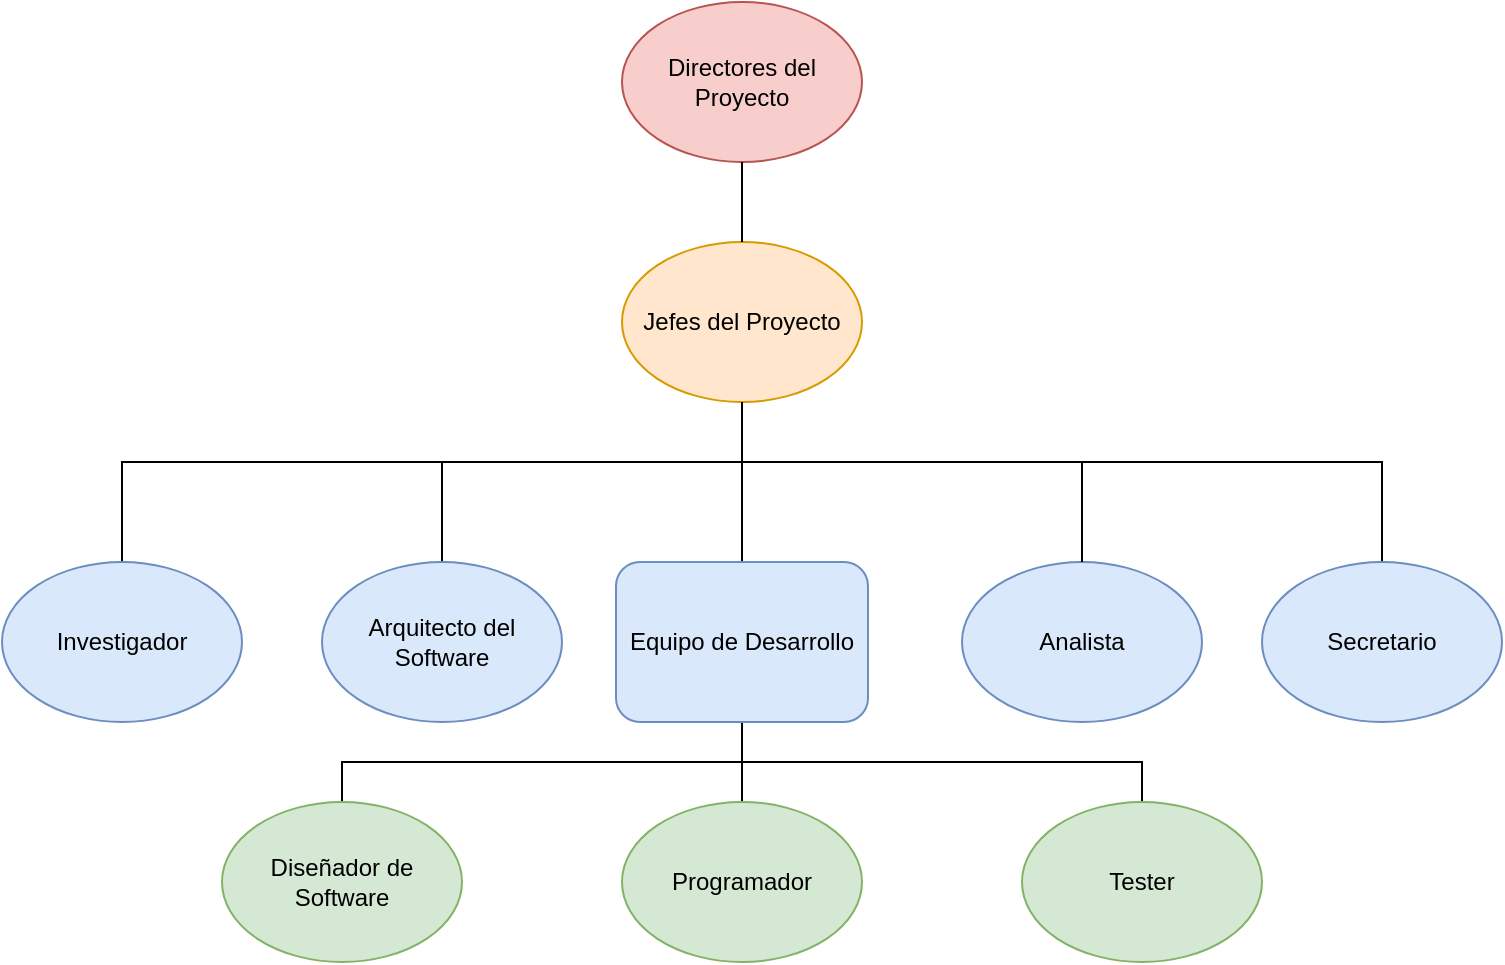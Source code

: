 <mxfile version="20.3.0" type="device"><diagram id="s0th9L0oTH5mLegfvHwc" name="Página-1"><mxGraphModel dx="1038" dy="641" grid="1" gridSize="10" guides="1" tooltips="1" connect="1" arrows="1" fold="1" page="1" pageScale="1" pageWidth="827" pageHeight="1169" math="0" shadow="0"><root><mxCell id="0"/><mxCell id="1" parent="0"/><mxCell id="346psJe7wEPGxnnaMJZq-1" value="Directores del Proyecto" style="ellipse;whiteSpace=wrap;html=1;fillColor=#f8cecc;strokeColor=#b85450;" parent="1" vertex="1"><mxGeometry x="360" y="160" width="120" height="80" as="geometry"/></mxCell><mxCell id="CfZ00fh8dc34LNZrsFfU-4" style="edgeStyle=orthogonalEdgeStyle;rounded=0;orthogonalLoop=1;jettySize=auto;html=1;endArrow=none;endFill=0;" edge="1" parent="1" source="346psJe7wEPGxnnaMJZq-2" target="346psJe7wEPGxnnaMJZq-16"><mxGeometry relative="1" as="geometry"/></mxCell><mxCell id="CfZ00fh8dc34LNZrsFfU-5" style="edgeStyle=orthogonalEdgeStyle;rounded=0;orthogonalLoop=1;jettySize=auto;html=1;endArrow=none;endFill=0;" edge="1" parent="1" source="346psJe7wEPGxnnaMJZq-2" target="346psJe7wEPGxnnaMJZq-3"><mxGeometry relative="1" as="geometry"><Array as="points"><mxPoint x="420" y="390"/><mxPoint x="270" y="390"/></Array></mxGeometry></mxCell><mxCell id="CfZ00fh8dc34LNZrsFfU-6" style="edgeStyle=orthogonalEdgeStyle;rounded=0;orthogonalLoop=1;jettySize=auto;html=1;endArrow=none;endFill=0;" edge="1" parent="1" source="346psJe7wEPGxnnaMJZq-2" target="346psJe7wEPGxnnaMJZq-9"><mxGeometry relative="1" as="geometry"><Array as="points"><mxPoint x="420" y="390"/><mxPoint x="110" y="390"/></Array></mxGeometry></mxCell><mxCell id="CfZ00fh8dc34LNZrsFfU-14" style="edgeStyle=orthogonalEdgeStyle;rounded=0;orthogonalLoop=1;jettySize=auto;html=1;endArrow=none;endFill=0;" edge="1" parent="1" source="346psJe7wEPGxnnaMJZq-2" target="346psJe7wEPGxnnaMJZq-8"><mxGeometry relative="1" as="geometry"><Array as="points"><mxPoint x="420" y="390"/><mxPoint x="740" y="390"/></Array></mxGeometry></mxCell><mxCell id="346psJe7wEPGxnnaMJZq-2" value="Jefes del Proyecto" style="ellipse;whiteSpace=wrap;html=1;fillColor=#ffe6cc;strokeColor=#d79b00;" parent="1" vertex="1"><mxGeometry x="360" y="280" width="120" height="80" as="geometry"/></mxCell><mxCell id="346psJe7wEPGxnnaMJZq-3" value="Arquitecto del Software" style="ellipse;whiteSpace=wrap;html=1;fillColor=#dae8fc;strokeColor=#6c8ebf;" parent="1" vertex="1"><mxGeometry x="210" y="440" width="120" height="80" as="geometry"/></mxCell><mxCell id="346psJe7wEPGxnnaMJZq-5" value="Analista" style="ellipse;whiteSpace=wrap;html=1;fillColor=#dae8fc;strokeColor=#6c8ebf;" parent="1" vertex="1"><mxGeometry x="530" y="440" width="120" height="80" as="geometry"/></mxCell><mxCell id="346psJe7wEPGxnnaMJZq-8" value="Secretario" style="ellipse;whiteSpace=wrap;html=1;fillColor=#dae8fc;strokeColor=#6c8ebf;" parent="1" vertex="1"><mxGeometry x="680" y="440" width="120" height="80" as="geometry"/></mxCell><mxCell id="346psJe7wEPGxnnaMJZq-9" value="Investigador" style="ellipse;whiteSpace=wrap;html=1;fillColor=#dae8fc;strokeColor=#6c8ebf;" parent="1" vertex="1"><mxGeometry x="50" y="440" width="120" height="80" as="geometry"/></mxCell><mxCell id="CfZ00fh8dc34LNZrsFfU-15" style="edgeStyle=orthogonalEdgeStyle;rounded=0;orthogonalLoop=1;jettySize=auto;html=1;endArrow=none;endFill=0;" edge="1" parent="1" source="346psJe7wEPGxnnaMJZq-16" target="346psJe7wEPGxnnaMJZq-26"><mxGeometry relative="1" as="geometry"><Array as="points"><mxPoint x="420" y="540"/><mxPoint x="620" y="540"/></Array></mxGeometry></mxCell><mxCell id="CfZ00fh8dc34LNZrsFfU-16" style="edgeStyle=orthogonalEdgeStyle;rounded=0;orthogonalLoop=1;jettySize=auto;html=1;endArrow=none;endFill=0;" edge="1" parent="1" source="346psJe7wEPGxnnaMJZq-16" target="346psJe7wEPGxnnaMJZq-24"><mxGeometry relative="1" as="geometry"><Array as="points"><mxPoint x="420" y="540"/><mxPoint x="220" y="540"/></Array></mxGeometry></mxCell><mxCell id="CfZ00fh8dc34LNZrsFfU-17" style="edgeStyle=orthogonalEdgeStyle;rounded=0;orthogonalLoop=1;jettySize=auto;html=1;endArrow=none;endFill=0;" edge="1" parent="1" source="346psJe7wEPGxnnaMJZq-16" target="346psJe7wEPGxnnaMJZq-25"><mxGeometry relative="1" as="geometry"/></mxCell><mxCell id="346psJe7wEPGxnnaMJZq-16" value="Equipo de Desarrollo" style="rounded=1;whiteSpace=wrap;html=1;fillColor=#dae8fc;strokeColor=#6c8ebf;" parent="1" vertex="1"><mxGeometry x="357" y="440" width="126" height="80" as="geometry"/></mxCell><mxCell id="346psJe7wEPGxnnaMJZq-24" value="Diseñador de Software" style="ellipse;whiteSpace=wrap;html=1;fillColor=#d5e8d4;strokeColor=#82b366;" parent="1" vertex="1"><mxGeometry x="160" y="560" width="120" height="80" as="geometry"/></mxCell><mxCell id="346psJe7wEPGxnnaMJZq-25" value="Programador" style="ellipse;whiteSpace=wrap;html=1;fillColor=#d5e8d4;strokeColor=#82b366;" parent="1" vertex="1"><mxGeometry x="360" y="560" width="120" height="80" as="geometry"/></mxCell><mxCell id="346psJe7wEPGxnnaMJZq-26" value="Tester" style="ellipse;whiteSpace=wrap;html=1;fillColor=#d5e8d4;strokeColor=#82b366;" parent="1" vertex="1"><mxGeometry x="560" y="560" width="120" height="80" as="geometry"/></mxCell><mxCell id="CfZ00fh8dc34LNZrsFfU-1" value="" style="endArrow=none;html=1;rounded=0;entryX=0.5;entryY=1;entryDx=0;entryDy=0;exitX=0.5;exitY=0;exitDx=0;exitDy=0;" edge="1" parent="1" source="346psJe7wEPGxnnaMJZq-2" target="346psJe7wEPGxnnaMJZq-1"><mxGeometry width="50" height="50" relative="1" as="geometry"><mxPoint x="390" y="360" as="sourcePoint"/><mxPoint x="440" y="310" as="targetPoint"/></mxGeometry></mxCell><mxCell id="CfZ00fh8dc34LNZrsFfU-3" value="" style="endArrow=none;html=1;rounded=0;entryX=0.5;entryY=0;entryDx=0;entryDy=0;exitX=0.5;exitY=1;exitDx=0;exitDy=0;" edge="1" parent="1" source="346psJe7wEPGxnnaMJZq-2" target="346psJe7wEPGxnnaMJZq-5"><mxGeometry width="50" height="50" relative="1" as="geometry"><mxPoint x="430" y="290" as="sourcePoint"/><mxPoint x="430" y="250" as="targetPoint"/><Array as="points"><mxPoint x="420" y="390"/><mxPoint x="590" y="390"/></Array></mxGeometry></mxCell></root></mxGraphModel></diagram></mxfile>
